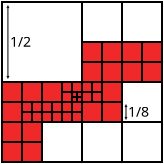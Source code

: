 <?xml version="1.0" encoding="UTF-8"?>
<dia:diagram xmlns:dia="http://www.lysator.liu.se/~alla/dia/">
  <dia:layer name="Background" visible="true" active="true">
    <dia:object type="Standard - Box" version="0" id="O0">
      <dia:attribute name="obj_pos">
        <dia:point val="15,-3"/>
      </dia:attribute>
      <dia:attribute name="obj_bb">
        <dia:rectangle val="14.95,-3.05;16.05,-1.95"/>
      </dia:attribute>
      <dia:attribute name="elem_corner">
        <dia:point val="15,-3"/>
      </dia:attribute>
      <dia:attribute name="elem_width">
        <dia:real val="1"/>
      </dia:attribute>
      <dia:attribute name="elem_height">
        <dia:real val="1"/>
      </dia:attribute>
      <dia:attribute name="border_width">
        <dia:real val="0.1"/>
      </dia:attribute>
      <dia:attribute name="inner_color">
        <dia:color val="#ef2929"/>
      </dia:attribute>
      <dia:attribute name="show_background">
        <dia:boolean val="true"/>
      </dia:attribute>
    </dia:object>
    <dia:object type="Standard - Box" version="0" id="O1">
      <dia:attribute name="obj_pos">
        <dia:point val="14,-4"/>
      </dia:attribute>
      <dia:attribute name="obj_bb">
        <dia:rectangle val="13.95,-4.05;15.05,-2.95"/>
      </dia:attribute>
      <dia:attribute name="elem_corner">
        <dia:point val="14,-4"/>
      </dia:attribute>
      <dia:attribute name="elem_width">
        <dia:real val="1"/>
      </dia:attribute>
      <dia:attribute name="elem_height">
        <dia:real val="1"/>
      </dia:attribute>
      <dia:attribute name="border_width">
        <dia:real val="0.1"/>
      </dia:attribute>
      <dia:attribute name="inner_color">
        <dia:color val="#ef2929"/>
      </dia:attribute>
      <dia:attribute name="show_background">
        <dia:boolean val="true"/>
      </dia:attribute>
    </dia:object>
    <dia:object type="Standard - Box" version="0" id="O2">
      <dia:attribute name="obj_pos">
        <dia:point val="15,-4"/>
      </dia:attribute>
      <dia:attribute name="obj_bb">
        <dia:rectangle val="14.95,-4.05;16.05,-2.95"/>
      </dia:attribute>
      <dia:attribute name="elem_corner">
        <dia:point val="15,-4"/>
      </dia:attribute>
      <dia:attribute name="elem_width">
        <dia:real val="1"/>
      </dia:attribute>
      <dia:attribute name="elem_height">
        <dia:real val="1"/>
      </dia:attribute>
      <dia:attribute name="border_width">
        <dia:real val="0.1"/>
      </dia:attribute>
      <dia:attribute name="inner_color">
        <dia:color val="#ef2929"/>
      </dia:attribute>
      <dia:attribute name="show_background">
        <dia:boolean val="true"/>
      </dia:attribute>
    </dia:object>
    <dia:object type="Standard - Box" version="0" id="O3">
      <dia:attribute name="obj_pos">
        <dia:point val="14,-5"/>
      </dia:attribute>
      <dia:attribute name="obj_bb">
        <dia:rectangle val="13.95,-5.05;15.05,-3.95"/>
      </dia:attribute>
      <dia:attribute name="elem_corner">
        <dia:point val="14,-5"/>
      </dia:attribute>
      <dia:attribute name="elem_width">
        <dia:real val="1"/>
      </dia:attribute>
      <dia:attribute name="elem_height">
        <dia:real val="1"/>
      </dia:attribute>
      <dia:attribute name="border_width">
        <dia:real val="0.1"/>
      </dia:attribute>
      <dia:attribute name="inner_color">
        <dia:color val="#ef2929"/>
      </dia:attribute>
      <dia:attribute name="show_background">
        <dia:boolean val="true"/>
      </dia:attribute>
    </dia:object>
    <dia:object type="Standard - Box" version="0" id="O4">
      <dia:attribute name="obj_pos">
        <dia:point val="14,-6"/>
      </dia:attribute>
      <dia:attribute name="obj_bb">
        <dia:rectangle val="13.95,-6.05;15.05,-4.95"/>
      </dia:attribute>
      <dia:attribute name="elem_corner">
        <dia:point val="14,-6"/>
      </dia:attribute>
      <dia:attribute name="elem_width">
        <dia:real val="1"/>
      </dia:attribute>
      <dia:attribute name="elem_height">
        <dia:real val="1"/>
      </dia:attribute>
      <dia:attribute name="border_width">
        <dia:real val="0.1"/>
      </dia:attribute>
      <dia:attribute name="inner_color">
        <dia:color val="#ef2929"/>
      </dia:attribute>
      <dia:attribute name="show_background">
        <dia:boolean val="true"/>
      </dia:attribute>
    </dia:object>
    <dia:object type="Standard - Box" version="0" id="O5">
      <dia:attribute name="obj_pos">
        <dia:point val="15,-6"/>
      </dia:attribute>
      <dia:attribute name="obj_bb">
        <dia:rectangle val="14.95,-6.05;16.05,-4.95"/>
      </dia:attribute>
      <dia:attribute name="elem_corner">
        <dia:point val="15,-6"/>
      </dia:attribute>
      <dia:attribute name="elem_width">
        <dia:real val="1"/>
      </dia:attribute>
      <dia:attribute name="elem_height">
        <dia:real val="1"/>
      </dia:attribute>
      <dia:attribute name="border_width">
        <dia:real val="0.1"/>
      </dia:attribute>
      <dia:attribute name="inner_color">
        <dia:color val="#ef2929"/>
      </dia:attribute>
      <dia:attribute name="show_background">
        <dia:boolean val="true"/>
      </dia:attribute>
    </dia:object>
    <dia:object type="Standard - Box" version="0" id="O6">
      <dia:attribute name="obj_pos">
        <dia:point val="16,-6"/>
      </dia:attribute>
      <dia:attribute name="obj_bb">
        <dia:rectangle val="15.95,-6.05;17.05,-4.95"/>
      </dia:attribute>
      <dia:attribute name="elem_corner">
        <dia:point val="16,-6"/>
      </dia:attribute>
      <dia:attribute name="elem_width">
        <dia:real val="1"/>
      </dia:attribute>
      <dia:attribute name="elem_height">
        <dia:real val="1"/>
      </dia:attribute>
      <dia:attribute name="border_width">
        <dia:real val="0.1"/>
      </dia:attribute>
      <dia:attribute name="inner_color">
        <dia:color val="#ef2929"/>
      </dia:attribute>
      <dia:attribute name="show_background">
        <dia:boolean val="true"/>
      </dia:attribute>
    </dia:object>
    <dia:object type="Standard - Box" version="0" id="O7">
      <dia:attribute name="obj_pos">
        <dia:point val="18,-5"/>
      </dia:attribute>
      <dia:attribute name="obj_bb">
        <dia:rectangle val="17.95,-5.05;19.05,-3.95"/>
      </dia:attribute>
      <dia:attribute name="elem_corner">
        <dia:point val="18,-5"/>
      </dia:attribute>
      <dia:attribute name="elem_width">
        <dia:real val="1"/>
      </dia:attribute>
      <dia:attribute name="elem_height">
        <dia:real val="1"/>
      </dia:attribute>
      <dia:attribute name="border_width">
        <dia:real val="0.1"/>
      </dia:attribute>
      <dia:attribute name="inner_color">
        <dia:color val="#ef2929"/>
      </dia:attribute>
      <dia:attribute name="show_background">
        <dia:boolean val="true"/>
      </dia:attribute>
    </dia:object>
    <dia:object type="Standard - Box" version="0" id="O8">
      <dia:attribute name="obj_pos">
        <dia:point val="19,-5"/>
      </dia:attribute>
      <dia:attribute name="obj_bb">
        <dia:rectangle val="18.95,-5.05;20.05,-3.95"/>
      </dia:attribute>
      <dia:attribute name="elem_corner">
        <dia:point val="19,-5"/>
      </dia:attribute>
      <dia:attribute name="elem_width">
        <dia:real val="1"/>
      </dia:attribute>
      <dia:attribute name="elem_height">
        <dia:real val="1"/>
      </dia:attribute>
      <dia:attribute name="border_width">
        <dia:real val="0.1"/>
      </dia:attribute>
      <dia:attribute name="inner_color">
        <dia:color val="#ef2929"/>
      </dia:attribute>
      <dia:attribute name="show_background">
        <dia:boolean val="true"/>
      </dia:attribute>
    </dia:object>
    <dia:object type="Standard - Box" version="0" id="O9">
      <dia:attribute name="obj_pos">
        <dia:point val="19,-6"/>
      </dia:attribute>
      <dia:attribute name="obj_bb">
        <dia:rectangle val="18.95,-6.05;20.05,-4.95"/>
      </dia:attribute>
      <dia:attribute name="elem_corner">
        <dia:point val="19,-6"/>
      </dia:attribute>
      <dia:attribute name="elem_width">
        <dia:real val="1"/>
      </dia:attribute>
      <dia:attribute name="elem_height">
        <dia:real val="1"/>
      </dia:attribute>
      <dia:attribute name="border_width">
        <dia:real val="0.1"/>
      </dia:attribute>
      <dia:attribute name="inner_color">
        <dia:color val="#ef2929"/>
      </dia:attribute>
      <dia:attribute name="show_background">
        <dia:boolean val="true"/>
      </dia:attribute>
    </dia:object>
    <dia:object type="Standard - Box" version="0" id="O10">
      <dia:attribute name="obj_pos">
        <dia:point val="18,-7"/>
      </dia:attribute>
      <dia:attribute name="obj_bb">
        <dia:rectangle val="17.95,-7.05;19.05,-5.95"/>
      </dia:attribute>
      <dia:attribute name="elem_corner">
        <dia:point val="18,-7"/>
      </dia:attribute>
      <dia:attribute name="elem_width">
        <dia:real val="1"/>
      </dia:attribute>
      <dia:attribute name="elem_height">
        <dia:real val="1"/>
      </dia:attribute>
      <dia:attribute name="border_width">
        <dia:real val="0.1"/>
      </dia:attribute>
      <dia:attribute name="inner_color">
        <dia:color val="#ef2929"/>
      </dia:attribute>
      <dia:attribute name="show_background">
        <dia:boolean val="true"/>
      </dia:attribute>
    </dia:object>
    <dia:object type="Standard - Box" version="0" id="O11">
      <dia:attribute name="obj_pos">
        <dia:point val="19,-7"/>
      </dia:attribute>
      <dia:attribute name="obj_bb">
        <dia:rectangle val="18.95,-7.05;20.05,-5.95"/>
      </dia:attribute>
      <dia:attribute name="elem_corner">
        <dia:point val="19,-7"/>
      </dia:attribute>
      <dia:attribute name="elem_width">
        <dia:real val="1"/>
      </dia:attribute>
      <dia:attribute name="elem_height">
        <dia:real val="1"/>
      </dia:attribute>
      <dia:attribute name="border_width">
        <dia:real val="0.1"/>
      </dia:attribute>
      <dia:attribute name="inner_color">
        <dia:color val="#ef2929"/>
      </dia:attribute>
      <dia:attribute name="show_background">
        <dia:boolean val="true"/>
      </dia:attribute>
    </dia:object>
    <dia:object type="Standard - Box" version="0" id="O12">
      <dia:attribute name="obj_pos">
        <dia:point val="18,-8"/>
      </dia:attribute>
      <dia:attribute name="obj_bb">
        <dia:rectangle val="17.95,-8.05;19.05,-6.95"/>
      </dia:attribute>
      <dia:attribute name="elem_corner">
        <dia:point val="18,-8"/>
      </dia:attribute>
      <dia:attribute name="elem_width">
        <dia:real val="1"/>
      </dia:attribute>
      <dia:attribute name="elem_height">
        <dia:real val="1"/>
      </dia:attribute>
      <dia:attribute name="border_width">
        <dia:real val="0.1"/>
      </dia:attribute>
      <dia:attribute name="inner_color">
        <dia:color val="#ef2929"/>
      </dia:attribute>
      <dia:attribute name="show_background">
        <dia:boolean val="true"/>
      </dia:attribute>
    </dia:object>
    <dia:object type="Standard - Box" version="0" id="O13">
      <dia:attribute name="obj_pos">
        <dia:point val="19,-8"/>
      </dia:attribute>
      <dia:attribute name="obj_bb">
        <dia:rectangle val="18.95,-8.05;20.05,-6.95"/>
      </dia:attribute>
      <dia:attribute name="elem_corner">
        <dia:point val="19,-8"/>
      </dia:attribute>
      <dia:attribute name="elem_width">
        <dia:real val="1"/>
      </dia:attribute>
      <dia:attribute name="elem_height">
        <dia:real val="1"/>
      </dia:attribute>
      <dia:attribute name="border_width">
        <dia:real val="0.1"/>
      </dia:attribute>
      <dia:attribute name="inner_color">
        <dia:color val="#ef2929"/>
      </dia:attribute>
      <dia:attribute name="show_background">
        <dia:boolean val="true"/>
      </dia:attribute>
    </dia:object>
    <dia:object type="Standard - Box" version="0" id="O14">
      <dia:attribute name="obj_pos">
        <dia:point val="20,-7"/>
      </dia:attribute>
      <dia:attribute name="obj_bb">
        <dia:rectangle val="19.95,-7.05;21.05,-5.95"/>
      </dia:attribute>
      <dia:attribute name="elem_corner">
        <dia:point val="20,-7"/>
      </dia:attribute>
      <dia:attribute name="elem_width">
        <dia:real val="1"/>
      </dia:attribute>
      <dia:attribute name="elem_height">
        <dia:real val="1"/>
      </dia:attribute>
      <dia:attribute name="border_width">
        <dia:real val="0.1"/>
      </dia:attribute>
      <dia:attribute name="inner_color">
        <dia:color val="#ef2929"/>
      </dia:attribute>
      <dia:attribute name="show_background">
        <dia:boolean val="true"/>
      </dia:attribute>
    </dia:object>
    <dia:object type="Standard - Box" version="0" id="O15">
      <dia:attribute name="obj_pos">
        <dia:point val="21,-7"/>
      </dia:attribute>
      <dia:attribute name="obj_bb">
        <dia:rectangle val="20.95,-7.05;22.05,-5.95"/>
      </dia:attribute>
      <dia:attribute name="elem_corner">
        <dia:point val="21,-7"/>
      </dia:attribute>
      <dia:attribute name="elem_width">
        <dia:real val="1"/>
      </dia:attribute>
      <dia:attribute name="elem_height">
        <dia:real val="1"/>
      </dia:attribute>
      <dia:attribute name="border_width">
        <dia:real val="0.1"/>
      </dia:attribute>
      <dia:attribute name="inner_color">
        <dia:color val="#ef2929"/>
      </dia:attribute>
      <dia:attribute name="show_background">
        <dia:boolean val="true"/>
      </dia:attribute>
    </dia:object>
    <dia:object type="Standard - Box" version="0" id="O16">
      <dia:attribute name="obj_pos">
        <dia:point val="20,-8"/>
      </dia:attribute>
      <dia:attribute name="obj_bb">
        <dia:rectangle val="19.95,-8.05;21.05,-6.95"/>
      </dia:attribute>
      <dia:attribute name="elem_corner">
        <dia:point val="20,-8"/>
      </dia:attribute>
      <dia:attribute name="elem_width">
        <dia:real val="1"/>
      </dia:attribute>
      <dia:attribute name="elem_height">
        <dia:real val="1"/>
      </dia:attribute>
      <dia:attribute name="border_width">
        <dia:real val="0.1"/>
      </dia:attribute>
      <dia:attribute name="inner_color">
        <dia:color val="#ef2929"/>
      </dia:attribute>
      <dia:attribute name="show_background">
        <dia:boolean val="true"/>
      </dia:attribute>
    </dia:object>
    <dia:object type="Standard - Box" version="0" id="O17">
      <dia:attribute name="obj_pos">
        <dia:point val="21,-8"/>
      </dia:attribute>
      <dia:attribute name="obj_bb">
        <dia:rectangle val="20.95,-8.05;22.05,-6.95"/>
      </dia:attribute>
      <dia:attribute name="elem_corner">
        <dia:point val="21,-8"/>
      </dia:attribute>
      <dia:attribute name="elem_width">
        <dia:real val="1"/>
      </dia:attribute>
      <dia:attribute name="elem_height">
        <dia:real val="1"/>
      </dia:attribute>
      <dia:attribute name="border_width">
        <dia:real val="0.1"/>
      </dia:attribute>
      <dia:attribute name="inner_color">
        <dia:color val="#ef2929"/>
      </dia:attribute>
      <dia:attribute name="show_background">
        <dia:boolean val="true"/>
      </dia:attribute>
    </dia:object>
    <dia:object type="Standard - Box" version="0" id="O18">
      <dia:attribute name="obj_pos">
        <dia:point val="18,-10"/>
      </dia:attribute>
      <dia:attribute name="obj_bb">
        <dia:rectangle val="17.95,-10.05;20.05,-7.95"/>
      </dia:attribute>
      <dia:attribute name="elem_corner">
        <dia:point val="18,-10"/>
      </dia:attribute>
      <dia:attribute name="elem_width">
        <dia:real val="2"/>
      </dia:attribute>
      <dia:attribute name="elem_height">
        <dia:real val="2"/>
      </dia:attribute>
      <dia:attribute name="show_background">
        <dia:boolean val="true"/>
      </dia:attribute>
    </dia:object>
    <dia:object type="Standard - Box" version="0" id="O19">
      <dia:attribute name="obj_pos">
        <dia:point val="20,-10"/>
      </dia:attribute>
      <dia:attribute name="obj_bb">
        <dia:rectangle val="19.95,-10.05;22.05,-7.95"/>
      </dia:attribute>
      <dia:attribute name="elem_corner">
        <dia:point val="20,-10"/>
      </dia:attribute>
      <dia:attribute name="elem_width">
        <dia:real val="2"/>
      </dia:attribute>
      <dia:attribute name="elem_height">
        <dia:real val="2"/>
      </dia:attribute>
      <dia:attribute name="show_background">
        <dia:boolean val="true"/>
      </dia:attribute>
    </dia:object>
    <dia:object type="Standard - Box" version="0" id="O20">
      <dia:attribute name="obj_pos">
        <dia:point val="16,-4"/>
      </dia:attribute>
      <dia:attribute name="obj_bb">
        <dia:rectangle val="15.95,-4.05;18.05,-1.95"/>
      </dia:attribute>
      <dia:attribute name="elem_corner">
        <dia:point val="16,-4"/>
      </dia:attribute>
      <dia:attribute name="elem_width">
        <dia:real val="2"/>
      </dia:attribute>
      <dia:attribute name="elem_height">
        <dia:real val="2"/>
      </dia:attribute>
      <dia:attribute name="show_background">
        <dia:boolean val="true"/>
      </dia:attribute>
    </dia:object>
    <dia:object type="Standard - Box" version="0" id="O21">
      <dia:attribute name="obj_pos">
        <dia:point val="18,-4"/>
      </dia:attribute>
      <dia:attribute name="obj_bb">
        <dia:rectangle val="17.95,-4.05;20.05,-1.95"/>
      </dia:attribute>
      <dia:attribute name="elem_corner">
        <dia:point val="18,-4"/>
      </dia:attribute>
      <dia:attribute name="elem_width">
        <dia:real val="2"/>
      </dia:attribute>
      <dia:attribute name="elem_height">
        <dia:real val="2"/>
      </dia:attribute>
      <dia:attribute name="show_background">
        <dia:boolean val="true"/>
      </dia:attribute>
    </dia:object>
    <dia:object type="Standard - Box" version="0" id="O22">
      <dia:attribute name="obj_pos">
        <dia:point val="20,-6"/>
      </dia:attribute>
      <dia:attribute name="obj_bb">
        <dia:rectangle val="19.95,-6.05;22.05,-3.95"/>
      </dia:attribute>
      <dia:attribute name="elem_corner">
        <dia:point val="20,-6"/>
      </dia:attribute>
      <dia:attribute name="elem_width">
        <dia:real val="2"/>
      </dia:attribute>
      <dia:attribute name="elem_height">
        <dia:real val="2"/>
      </dia:attribute>
      <dia:attribute name="show_background">
        <dia:boolean val="true"/>
      </dia:attribute>
    </dia:object>
    <dia:object type="Standard - Box" version="0" id="O23">
      <dia:attribute name="obj_pos">
        <dia:point val="14,-10"/>
      </dia:attribute>
      <dia:attribute name="obj_bb">
        <dia:rectangle val="13.95,-10.05;18.05,-5.95"/>
      </dia:attribute>
      <dia:attribute name="elem_corner">
        <dia:point val="14,-10"/>
      </dia:attribute>
      <dia:attribute name="elem_width">
        <dia:real val="4.0"/>
      </dia:attribute>
      <dia:attribute name="elem_height">
        <dia:real val="4"/>
      </dia:attribute>
      <dia:attribute name="show_background">
        <dia:boolean val="true"/>
      </dia:attribute>
    </dia:object>
    <dia:object type="Standard - Box" version="0" id="O24">
      <dia:attribute name="obj_pos">
        <dia:point val="15,-5"/>
      </dia:attribute>
      <dia:attribute name="obj_bb">
        <dia:rectangle val="14.95,-5.05;15.55,-4.45"/>
      </dia:attribute>
      <dia:attribute name="elem_corner">
        <dia:point val="15,-5"/>
      </dia:attribute>
      <dia:attribute name="elem_width">
        <dia:real val="0.5"/>
      </dia:attribute>
      <dia:attribute name="elem_height">
        <dia:real val="0.5"/>
      </dia:attribute>
      <dia:attribute name="border_width">
        <dia:real val="0.1"/>
      </dia:attribute>
      <dia:attribute name="inner_color">
        <dia:color val="#ef2929"/>
      </dia:attribute>
      <dia:attribute name="show_background">
        <dia:boolean val="true"/>
      </dia:attribute>
    </dia:object>
    <dia:object type="Standard - Box" version="0" id="O25">
      <dia:attribute name="obj_pos">
        <dia:point val="15.5,-5"/>
      </dia:attribute>
      <dia:attribute name="obj_bb">
        <dia:rectangle val="15.45,-5.05;16.05,-4.45"/>
      </dia:attribute>
      <dia:attribute name="elem_corner">
        <dia:point val="15.5,-5"/>
      </dia:attribute>
      <dia:attribute name="elem_width">
        <dia:real val="0.5"/>
      </dia:attribute>
      <dia:attribute name="elem_height">
        <dia:real val="0.5"/>
      </dia:attribute>
      <dia:attribute name="border_width">
        <dia:real val="0.1"/>
      </dia:attribute>
      <dia:attribute name="inner_color">
        <dia:color val="#ef2929"/>
      </dia:attribute>
      <dia:attribute name="show_background">
        <dia:boolean val="true"/>
      </dia:attribute>
    </dia:object>
    <dia:object type="Standard - Box" version="0" id="O26">
      <dia:attribute name="obj_pos">
        <dia:point val="15.5,-4.5"/>
      </dia:attribute>
      <dia:attribute name="obj_bb">
        <dia:rectangle val="15.45,-4.55;16.05,-3.95"/>
      </dia:attribute>
      <dia:attribute name="elem_corner">
        <dia:point val="15.5,-4.5"/>
      </dia:attribute>
      <dia:attribute name="elem_width">
        <dia:real val="0.5"/>
      </dia:attribute>
      <dia:attribute name="elem_height">
        <dia:real val="0.5"/>
      </dia:attribute>
      <dia:attribute name="border_width">
        <dia:real val="0.1"/>
      </dia:attribute>
      <dia:attribute name="inner_color">
        <dia:color val="#ef2929"/>
      </dia:attribute>
      <dia:attribute name="show_background">
        <dia:boolean val="true"/>
      </dia:attribute>
    </dia:object>
    <dia:object type="Standard - Box" version="0" id="O27">
      <dia:attribute name="obj_pos">
        <dia:point val="15,-4.5"/>
      </dia:attribute>
      <dia:attribute name="obj_bb">
        <dia:rectangle val="14.95,-4.55;15.55,-3.95"/>
      </dia:attribute>
      <dia:attribute name="elem_corner">
        <dia:point val="15,-4.5"/>
      </dia:attribute>
      <dia:attribute name="elem_width">
        <dia:real val="0.5"/>
      </dia:attribute>
      <dia:attribute name="elem_height">
        <dia:real val="0.5"/>
      </dia:attribute>
      <dia:attribute name="border_width">
        <dia:real val="0.1"/>
      </dia:attribute>
      <dia:attribute name="inner_color">
        <dia:color val="#ef2929"/>
      </dia:attribute>
      <dia:attribute name="show_background">
        <dia:boolean val="true"/>
      </dia:attribute>
    </dia:object>
    <dia:object type="Standard - Box" version="0" id="O28">
      <dia:attribute name="obj_pos">
        <dia:point val="17,-6"/>
      </dia:attribute>
      <dia:attribute name="obj_bb">
        <dia:rectangle val="16.95,-6.05;17.55,-5.45"/>
      </dia:attribute>
      <dia:attribute name="elem_corner">
        <dia:point val="17,-6"/>
      </dia:attribute>
      <dia:attribute name="elem_width">
        <dia:real val="0.5"/>
      </dia:attribute>
      <dia:attribute name="elem_height">
        <dia:real val="0.5"/>
      </dia:attribute>
      <dia:attribute name="border_width">
        <dia:real val="0.1"/>
      </dia:attribute>
      <dia:attribute name="inner_color">
        <dia:color val="#ef2929"/>
      </dia:attribute>
      <dia:attribute name="show_background">
        <dia:boolean val="true"/>
      </dia:attribute>
    </dia:object>
    <dia:object type="Standard - Box" version="0" id="O29">
      <dia:attribute name="obj_pos">
        <dia:point val="17.5,-6"/>
      </dia:attribute>
      <dia:attribute name="obj_bb">
        <dia:rectangle val="17.45,-6.05;18.05,-5.45"/>
      </dia:attribute>
      <dia:attribute name="elem_corner">
        <dia:point val="17.5,-6"/>
      </dia:attribute>
      <dia:attribute name="elem_width">
        <dia:real val="0.5"/>
      </dia:attribute>
      <dia:attribute name="elem_height">
        <dia:real val="0.5"/>
      </dia:attribute>
      <dia:attribute name="border_width">
        <dia:real val="0.1"/>
      </dia:attribute>
      <dia:attribute name="inner_color">
        <dia:color val="#ef2929"/>
      </dia:attribute>
      <dia:attribute name="show_background">
        <dia:boolean val="true"/>
      </dia:attribute>
    </dia:object>
    <dia:object type="Standard - Box" version="0" id="O30">
      <dia:attribute name="obj_pos">
        <dia:point val="17,-5.5"/>
      </dia:attribute>
      <dia:attribute name="obj_bb">
        <dia:rectangle val="16.95,-5.55;17.55,-4.95"/>
      </dia:attribute>
      <dia:attribute name="elem_corner">
        <dia:point val="17,-5.5"/>
      </dia:attribute>
      <dia:attribute name="elem_width">
        <dia:real val="0.5"/>
      </dia:attribute>
      <dia:attribute name="elem_height">
        <dia:real val="0.5"/>
      </dia:attribute>
      <dia:attribute name="border_width">
        <dia:real val="0.1"/>
      </dia:attribute>
      <dia:attribute name="inner_color">
        <dia:color val="#ef2929"/>
      </dia:attribute>
      <dia:attribute name="show_background">
        <dia:boolean val="true"/>
      </dia:attribute>
    </dia:object>
    <dia:object type="Standard - Line" version="0" id="O31">
      <dia:attribute name="obj_pos">
        <dia:point val="14.296,-9.85"/>
      </dia:attribute>
      <dia:attribute name="obj_bb">
        <dia:rectangle val="14.205,-9.875;14.386,-6.125"/>
      </dia:attribute>
      <dia:attribute name="conn_endpoints">
        <dia:point val="14.296,-9.85"/>
        <dia:point val="14.296,-6.15"/>
      </dia:attribute>
      <dia:attribute name="numcp">
        <dia:int val="1"/>
      </dia:attribute>
      <dia:attribute name="line_width">
        <dia:real val="0.05"/>
      </dia:attribute>
      <dia:attribute name="start_arrow">
        <dia:enum val="1"/>
      </dia:attribute>
      <dia:attribute name="start_arrow_length">
        <dia:real val="0.1"/>
      </dia:attribute>
      <dia:attribute name="start_arrow_width">
        <dia:real val="0.1"/>
      </dia:attribute>
      <dia:attribute name="end_arrow">
        <dia:enum val="1"/>
      </dia:attribute>
      <dia:attribute name="end_arrow_length">
        <dia:real val="0.1"/>
      </dia:attribute>
      <dia:attribute name="end_arrow_width">
        <dia:real val="0.1"/>
      </dia:attribute>
    </dia:object>
    <dia:object type="Standard - Text" version="1" id="O32">
      <dia:attribute name="obj_pos">
        <dia:point val="14.4,-7.765"/>
      </dia:attribute>
      <dia:attribute name="obj_bb">
        <dia:rectangle val="14.4,-8.428;15.457,-7.572"/>
      </dia:attribute>
      <dia:attribute name="text">
        <dia:composite type="text">
          <dia:attribute name="string">
            <dia:string>#1/2#</dia:string>
          </dia:attribute>
          <dia:attribute name="font">
            <dia:font family="CM Roman" style="0" name="Courier"/>
          </dia:attribute>
          <dia:attribute name="height">
            <dia:real val="0.882"/>
          </dia:attribute>
          <dia:attribute name="pos">
            <dia:point val="14.4,-7.765"/>
          </dia:attribute>
          <dia:attribute name="color">
            <dia:color val="#000000"/>
          </dia:attribute>
          <dia:attribute name="alignment">
            <dia:enum val="0"/>
          </dia:attribute>
        </dia:composite>
      </dia:attribute>
      <dia:attribute name="valign">
        <dia:enum val="3"/>
      </dia:attribute>
    </dia:object>
    <dia:object type="Standard - Text" version="1" id="O33">
      <dia:attribute name="obj_pos">
        <dia:point val="20.3,-2.765"/>
      </dia:attribute>
      <dia:attribute name="obj_bb">
        <dia:rectangle val="20.3,-3.428;21.358,-2.572"/>
      </dia:attribute>
      <dia:attribute name="text">
        <dia:composite type="text">
          <dia:attribute name="string">
            <dia:string>#1/4#</dia:string>
          </dia:attribute>
          <dia:attribute name="font">
            <dia:font family="CM Roman" style="0" name="Courier"/>
          </dia:attribute>
          <dia:attribute name="height">
            <dia:real val="0.882"/>
          </dia:attribute>
          <dia:attribute name="pos">
            <dia:point val="20.3,-2.765"/>
          </dia:attribute>
          <dia:attribute name="color">
            <dia:color val="#000000"/>
          </dia:attribute>
          <dia:attribute name="alignment">
            <dia:enum val="0"/>
          </dia:attribute>
        </dia:composite>
      </dia:attribute>
      <dia:attribute name="valign">
        <dia:enum val="3"/>
      </dia:attribute>
    </dia:object>
    <dia:object type="Standard - Text" version="1" id="O34">
      <dia:attribute name="obj_pos">
        <dia:point val="20.3,-4.265"/>
      </dia:attribute>
      <dia:attribute name="obj_bb">
        <dia:rectangle val="20.3,-4.928;21.358,-4.072"/>
      </dia:attribute>
      <dia:attribute name="text">
        <dia:composite type="text">
          <dia:attribute name="string">
            <dia:string>#1/8#</dia:string>
          </dia:attribute>
          <dia:attribute name="font">
            <dia:font family="CM Roman" style="0" name="Courier"/>
          </dia:attribute>
          <dia:attribute name="height">
            <dia:real val="0.882"/>
          </dia:attribute>
          <dia:attribute name="pos">
            <dia:point val="20.3,-4.265"/>
          </dia:attribute>
          <dia:attribute name="color">
            <dia:color val="#000000"/>
          </dia:attribute>
          <dia:attribute name="alignment">
            <dia:enum val="0"/>
          </dia:attribute>
        </dia:composite>
      </dia:attribute>
      <dia:attribute name="valign">
        <dia:enum val="3"/>
      </dia:attribute>
    </dia:object>
    <dia:object type="Standard - Line" version="0" id="O35">
      <dia:attribute name="obj_pos">
        <dia:point val="20.2,-4.9"/>
      </dia:attribute>
      <dia:attribute name="obj_bb">
        <dia:rectangle val="20.11,-4.925;20.291,-4.075"/>
      </dia:attribute>
      <dia:attribute name="conn_endpoints">
        <dia:point val="20.2,-4.9"/>
        <dia:point val="20.2,-4.1"/>
      </dia:attribute>
      <dia:attribute name="numcp">
        <dia:int val="1"/>
      </dia:attribute>
      <dia:attribute name="line_width">
        <dia:real val="0.05"/>
      </dia:attribute>
      <dia:attribute name="start_arrow">
        <dia:enum val="1"/>
      </dia:attribute>
      <dia:attribute name="start_arrow_length">
        <dia:real val="0.1"/>
      </dia:attribute>
      <dia:attribute name="start_arrow_width">
        <dia:real val="0.1"/>
      </dia:attribute>
      <dia:attribute name="end_arrow">
        <dia:enum val="1"/>
      </dia:attribute>
      <dia:attribute name="end_arrow_length">
        <dia:real val="0.1"/>
      </dia:attribute>
      <dia:attribute name="end_arrow_width">
        <dia:real val="0.1"/>
      </dia:attribute>
    </dia:object>
    <dia:object type="Standard - Line" version="0" id="O36">
      <dia:attribute name="obj_pos">
        <dia:point val="20.2,-3.85"/>
      </dia:attribute>
      <dia:attribute name="obj_bb">
        <dia:rectangle val="20.11,-3.875;20.291,-2.125"/>
      </dia:attribute>
      <dia:attribute name="conn_endpoints">
        <dia:point val="20.2,-3.85"/>
        <dia:point val="20.2,-2.15"/>
      </dia:attribute>
      <dia:attribute name="numcp">
        <dia:int val="1"/>
      </dia:attribute>
      <dia:attribute name="line_width">
        <dia:real val="0.05"/>
      </dia:attribute>
      <dia:attribute name="start_arrow">
        <dia:enum val="1"/>
      </dia:attribute>
      <dia:attribute name="start_arrow_length">
        <dia:real val="0.1"/>
      </dia:attribute>
      <dia:attribute name="start_arrow_width">
        <dia:real val="0.1"/>
      </dia:attribute>
      <dia:attribute name="end_arrow">
        <dia:enum val="1"/>
      </dia:attribute>
      <dia:attribute name="end_arrow_length">
        <dia:real val="0.1"/>
      </dia:attribute>
      <dia:attribute name="end_arrow_width">
        <dia:real val="0.1"/>
      </dia:attribute>
    </dia:object>
    <dia:object type="Standard - Box" version="0" id="O37">
      <dia:attribute name="obj_pos">
        <dia:point val="16,-5"/>
      </dia:attribute>
      <dia:attribute name="obj_bb">
        <dia:rectangle val="15.95,-5.05;16.55,-4.45"/>
      </dia:attribute>
      <dia:attribute name="elem_corner">
        <dia:point val="16,-5"/>
      </dia:attribute>
      <dia:attribute name="elem_width">
        <dia:real val="0.5"/>
      </dia:attribute>
      <dia:attribute name="elem_height">
        <dia:real val="0.5"/>
      </dia:attribute>
      <dia:attribute name="border_width">
        <dia:real val="0.1"/>
      </dia:attribute>
      <dia:attribute name="inner_color">
        <dia:color val="#ef2929"/>
      </dia:attribute>
      <dia:attribute name="show_background">
        <dia:boolean val="true"/>
      </dia:attribute>
    </dia:object>
    <dia:object type="Standard - Box" version="0" id="O38">
      <dia:attribute name="obj_pos">
        <dia:point val="16.5,-5"/>
      </dia:attribute>
      <dia:attribute name="obj_bb">
        <dia:rectangle val="16.45,-5.05;17.05,-4.45"/>
      </dia:attribute>
      <dia:attribute name="elem_corner">
        <dia:point val="16.5,-5"/>
      </dia:attribute>
      <dia:attribute name="elem_width">
        <dia:real val="0.5"/>
      </dia:attribute>
      <dia:attribute name="elem_height">
        <dia:real val="0.5"/>
      </dia:attribute>
      <dia:attribute name="border_width">
        <dia:real val="0.1"/>
      </dia:attribute>
      <dia:attribute name="inner_color">
        <dia:color val="#ef2929"/>
      </dia:attribute>
      <dia:attribute name="show_background">
        <dia:boolean val="true"/>
      </dia:attribute>
    </dia:object>
    <dia:object type="Standard - Box" version="0" id="O39">
      <dia:attribute name="obj_pos">
        <dia:point val="16.5,-4.5"/>
      </dia:attribute>
      <dia:attribute name="obj_bb">
        <dia:rectangle val="16.45,-4.55;17.05,-3.95"/>
      </dia:attribute>
      <dia:attribute name="elem_corner">
        <dia:point val="16.5,-4.5"/>
      </dia:attribute>
      <dia:attribute name="elem_width">
        <dia:real val="0.5"/>
      </dia:attribute>
      <dia:attribute name="elem_height">
        <dia:real val="0.5"/>
      </dia:attribute>
      <dia:attribute name="border_width">
        <dia:real val="0.1"/>
      </dia:attribute>
      <dia:attribute name="inner_color">
        <dia:color val="#ef2929"/>
      </dia:attribute>
      <dia:attribute name="show_background">
        <dia:boolean val="true"/>
      </dia:attribute>
    </dia:object>
    <dia:object type="Standard - Box" version="0" id="O40">
      <dia:attribute name="obj_pos">
        <dia:point val="16,-4.5"/>
      </dia:attribute>
      <dia:attribute name="obj_bb">
        <dia:rectangle val="15.95,-4.55;16.55,-3.95"/>
      </dia:attribute>
      <dia:attribute name="elem_corner">
        <dia:point val="16,-4.5"/>
      </dia:attribute>
      <dia:attribute name="elem_width">
        <dia:real val="0.5"/>
      </dia:attribute>
      <dia:attribute name="elem_height">
        <dia:real val="0.5"/>
      </dia:attribute>
      <dia:attribute name="border_width">
        <dia:real val="0.1"/>
      </dia:attribute>
      <dia:attribute name="inner_color">
        <dia:color val="#ef2929"/>
      </dia:attribute>
      <dia:attribute name="show_background">
        <dia:boolean val="true"/>
      </dia:attribute>
    </dia:object>
    <dia:object type="Standard - Box" version="0" id="O41">
      <dia:attribute name="obj_pos">
        <dia:point val="17,-5"/>
      </dia:attribute>
      <dia:attribute name="obj_bb">
        <dia:rectangle val="16.95,-5.05;17.55,-4.45"/>
      </dia:attribute>
      <dia:attribute name="elem_corner">
        <dia:point val="17,-5"/>
      </dia:attribute>
      <dia:attribute name="elem_width">
        <dia:real val="0.5"/>
      </dia:attribute>
      <dia:attribute name="elem_height">
        <dia:real val="0.5"/>
      </dia:attribute>
      <dia:attribute name="border_width">
        <dia:real val="0.1"/>
      </dia:attribute>
      <dia:attribute name="inner_color">
        <dia:color val="#ef2929"/>
      </dia:attribute>
      <dia:attribute name="show_background">
        <dia:boolean val="true"/>
      </dia:attribute>
    </dia:object>
    <dia:object type="Standard - Box" version="0" id="O42">
      <dia:attribute name="obj_pos">
        <dia:point val="17.5,-5"/>
      </dia:attribute>
      <dia:attribute name="obj_bb">
        <dia:rectangle val="17.45,-5.05;18.05,-4.45"/>
      </dia:attribute>
      <dia:attribute name="elem_corner">
        <dia:point val="17.5,-5"/>
      </dia:attribute>
      <dia:attribute name="elem_width">
        <dia:real val="0.5"/>
      </dia:attribute>
      <dia:attribute name="elem_height">
        <dia:real val="0.5"/>
      </dia:attribute>
      <dia:attribute name="border_width">
        <dia:real val="0.1"/>
      </dia:attribute>
      <dia:attribute name="inner_color">
        <dia:color val="#ef2929"/>
      </dia:attribute>
      <dia:attribute name="show_background">
        <dia:boolean val="true"/>
      </dia:attribute>
    </dia:object>
    <dia:object type="Standard - Box" version="0" id="O43">
      <dia:attribute name="obj_pos">
        <dia:point val="17.5,-4.5"/>
      </dia:attribute>
      <dia:attribute name="obj_bb">
        <dia:rectangle val="17.45,-4.55;18.05,-3.95"/>
      </dia:attribute>
      <dia:attribute name="elem_corner">
        <dia:point val="17.5,-4.5"/>
      </dia:attribute>
      <dia:attribute name="elem_width">
        <dia:real val="0.5"/>
      </dia:attribute>
      <dia:attribute name="elem_height">
        <dia:real val="0.5"/>
      </dia:attribute>
      <dia:attribute name="border_width">
        <dia:real val="0.1"/>
      </dia:attribute>
      <dia:attribute name="inner_color">
        <dia:color val="#ef2929"/>
      </dia:attribute>
      <dia:attribute name="show_background">
        <dia:boolean val="true"/>
      </dia:attribute>
    </dia:object>
    <dia:object type="Standard - Box" version="0" id="O44">
      <dia:attribute name="obj_pos">
        <dia:point val="17,-4.5"/>
      </dia:attribute>
      <dia:attribute name="obj_bb">
        <dia:rectangle val="16.95,-4.55;17.55,-3.95"/>
      </dia:attribute>
      <dia:attribute name="elem_corner">
        <dia:point val="17,-4.5"/>
      </dia:attribute>
      <dia:attribute name="elem_width">
        <dia:real val="0.5"/>
      </dia:attribute>
      <dia:attribute name="elem_height">
        <dia:real val="0.5"/>
      </dia:attribute>
      <dia:attribute name="border_width">
        <dia:real val="0.1"/>
      </dia:attribute>
      <dia:attribute name="inner_color">
        <dia:color val="#ef2929"/>
      </dia:attribute>
      <dia:attribute name="show_background">
        <dia:boolean val="true"/>
      </dia:attribute>
    </dia:object>
    <dia:object type="Standard - Box" version="0" id="O45">
      <dia:attribute name="obj_pos">
        <dia:point val="18,-6"/>
      </dia:attribute>
      <dia:attribute name="obj_bb">
        <dia:rectangle val="17.95,-6.05;18.55,-5.45"/>
      </dia:attribute>
      <dia:attribute name="elem_corner">
        <dia:point val="18,-6"/>
      </dia:attribute>
      <dia:attribute name="elem_width">
        <dia:real val="0.5"/>
      </dia:attribute>
      <dia:attribute name="elem_height">
        <dia:real val="0.5"/>
      </dia:attribute>
      <dia:attribute name="border_width">
        <dia:real val="0.1"/>
      </dia:attribute>
      <dia:attribute name="inner_color">
        <dia:color val="#ef2929"/>
      </dia:attribute>
      <dia:attribute name="show_background">
        <dia:boolean val="true"/>
      </dia:attribute>
    </dia:object>
    <dia:object type="Standard - Box" version="0" id="O46">
      <dia:attribute name="obj_pos">
        <dia:point val="18.5,-6"/>
      </dia:attribute>
      <dia:attribute name="obj_bb">
        <dia:rectangle val="18.45,-6.05;19.05,-5.45"/>
      </dia:attribute>
      <dia:attribute name="elem_corner">
        <dia:point val="18.5,-6"/>
      </dia:attribute>
      <dia:attribute name="elem_width">
        <dia:real val="0.5"/>
      </dia:attribute>
      <dia:attribute name="elem_height">
        <dia:real val="0.5"/>
      </dia:attribute>
      <dia:attribute name="border_width">
        <dia:real val="0.1"/>
      </dia:attribute>
      <dia:attribute name="inner_color">
        <dia:color val="#ef2929"/>
      </dia:attribute>
      <dia:attribute name="show_background">
        <dia:boolean val="true"/>
      </dia:attribute>
    </dia:object>
    <dia:object type="Standard - Box" version="0" id="O47">
      <dia:attribute name="obj_pos">
        <dia:point val="18.5,-5.5"/>
      </dia:attribute>
      <dia:attribute name="obj_bb">
        <dia:rectangle val="18.45,-5.55;19.05,-4.95"/>
      </dia:attribute>
      <dia:attribute name="elem_corner">
        <dia:point val="18.5,-5.5"/>
      </dia:attribute>
      <dia:attribute name="elem_width">
        <dia:real val="0.5"/>
      </dia:attribute>
      <dia:attribute name="elem_height">
        <dia:real val="0.5"/>
      </dia:attribute>
      <dia:attribute name="border_width">
        <dia:real val="0.1"/>
      </dia:attribute>
      <dia:attribute name="inner_color">
        <dia:color val="#ef2929"/>
      </dia:attribute>
      <dia:attribute name="show_background">
        <dia:boolean val="true"/>
      </dia:attribute>
    </dia:object>
    <dia:object type="Standard - Box" version="0" id="O48">
      <dia:attribute name="obj_pos">
        <dia:point val="18,-5.5"/>
      </dia:attribute>
      <dia:attribute name="obj_bb">
        <dia:rectangle val="17.95,-5.55;18.55,-4.95"/>
      </dia:attribute>
      <dia:attribute name="elem_corner">
        <dia:point val="18,-5.5"/>
      </dia:attribute>
      <dia:attribute name="elem_width">
        <dia:real val="0.5"/>
      </dia:attribute>
      <dia:attribute name="elem_height">
        <dia:real val="0.5"/>
      </dia:attribute>
      <dia:attribute name="border_width">
        <dia:real val="0.1"/>
      </dia:attribute>
      <dia:attribute name="inner_color">
        <dia:color val="#ef2929"/>
      </dia:attribute>
      <dia:attribute name="show_background">
        <dia:boolean val="true"/>
      </dia:attribute>
    </dia:object>
    <dia:object type="Standard - Box" version="0" id="O49">
      <dia:attribute name="obj_pos">
        <dia:point val="17.5,-5.25"/>
      </dia:attribute>
      <dia:attribute name="obj_bb">
        <dia:rectangle val="17.45,-5.3;17.8,-4.95"/>
      </dia:attribute>
      <dia:attribute name="elem_corner">
        <dia:point val="17.5,-5.25"/>
      </dia:attribute>
      <dia:attribute name="elem_width">
        <dia:real val="0.25"/>
      </dia:attribute>
      <dia:attribute name="elem_height">
        <dia:real val="0.25"/>
      </dia:attribute>
      <dia:attribute name="border_width">
        <dia:real val="0.1"/>
      </dia:attribute>
      <dia:attribute name="inner_color">
        <dia:color val="#ef2929"/>
      </dia:attribute>
      <dia:attribute name="show_background">
        <dia:boolean val="true"/>
      </dia:attribute>
    </dia:object>
    <dia:object type="Standard - Box" version="0" id="O50">
      <dia:attribute name="obj_pos">
        <dia:point val="17.5,-5.5"/>
      </dia:attribute>
      <dia:attribute name="obj_bb">
        <dia:rectangle val="17.45,-5.55;17.8,-5.2"/>
      </dia:attribute>
      <dia:attribute name="elem_corner">
        <dia:point val="17.5,-5.5"/>
      </dia:attribute>
      <dia:attribute name="elem_width">
        <dia:real val="0.25"/>
      </dia:attribute>
      <dia:attribute name="elem_height">
        <dia:real val="0.25"/>
      </dia:attribute>
      <dia:attribute name="border_width">
        <dia:real val="0.1"/>
      </dia:attribute>
      <dia:attribute name="inner_color">
        <dia:color val="#ef2929"/>
      </dia:attribute>
      <dia:attribute name="show_background">
        <dia:boolean val="true"/>
      </dia:attribute>
    </dia:object>
    <dia:object type="Standard - Box" version="0" id="O51">
      <dia:attribute name="obj_pos">
        <dia:point val="17.75,-5.5"/>
      </dia:attribute>
      <dia:attribute name="obj_bb">
        <dia:rectangle val="17.7,-5.55;18.05,-5.2"/>
      </dia:attribute>
      <dia:attribute name="elem_corner">
        <dia:point val="17.75,-5.5"/>
      </dia:attribute>
      <dia:attribute name="elem_width">
        <dia:real val="0.25"/>
      </dia:attribute>
      <dia:attribute name="elem_height">
        <dia:real val="0.25"/>
      </dia:attribute>
      <dia:attribute name="border_width">
        <dia:real val="0.1"/>
      </dia:attribute>
      <dia:attribute name="inner_color">
        <dia:color val="#ef2929"/>
      </dia:attribute>
      <dia:attribute name="show_background">
        <dia:boolean val="true"/>
      </dia:attribute>
    </dia:object>
    <dia:object type="Standard - Box" version="0" id="O52">
      <dia:attribute name="obj_pos">
        <dia:point val="17.75,-5.25"/>
      </dia:attribute>
      <dia:attribute name="obj_bb">
        <dia:rectangle val="17.7,-5.3;18.05,-4.95"/>
      </dia:attribute>
      <dia:attribute name="elem_corner">
        <dia:point val="17.75,-5.25"/>
      </dia:attribute>
      <dia:attribute name="elem_width">
        <dia:real val="0.25"/>
      </dia:attribute>
      <dia:attribute name="elem_height">
        <dia:real val="0.25"/>
      </dia:attribute>
      <dia:attribute name="border_width">
        <dia:real val="0.1"/>
      </dia:attribute>
      <dia:attribute name="inner_color">
        <dia:color val="#ef2929"/>
      </dia:attribute>
      <dia:attribute name="show_background">
        <dia:boolean val="true"/>
      </dia:attribute>
    </dia:object>
    <dia:object type="Standard - Box" version="0" id="O53">
      <dia:attribute name="obj_pos">
        <dia:point val="14,-3"/>
      </dia:attribute>
      <dia:attribute name="obj_bb">
        <dia:rectangle val="13.95,-3.05;15.05,-1.95"/>
      </dia:attribute>
      <dia:attribute name="elem_corner">
        <dia:point val="14,-3"/>
      </dia:attribute>
      <dia:attribute name="elem_width">
        <dia:real val="1"/>
      </dia:attribute>
      <dia:attribute name="elem_height">
        <dia:real val="1"/>
      </dia:attribute>
      <dia:attribute name="border_width">
        <dia:real val="0.1"/>
      </dia:attribute>
      <dia:attribute name="inner_color">
        <dia:color val="#ef2929"/>
      </dia:attribute>
      <dia:attribute name="show_background">
        <dia:boolean val="true"/>
      </dia:attribute>
    </dia:object>
    <dia:object type="Standard - Box" version="0" id="O54">
      <dia:attribute name="obj_pos">
        <dia:point val="20,-4"/>
      </dia:attribute>
      <dia:attribute name="obj_bb">
        <dia:rectangle val="19.95,-4.05;22.05,-1.95"/>
      </dia:attribute>
      <dia:attribute name="elem_corner">
        <dia:point val="20,-4"/>
      </dia:attribute>
      <dia:attribute name="elem_width">
        <dia:real val="2"/>
      </dia:attribute>
      <dia:attribute name="elem_height">
        <dia:real val="2"/>
      </dia:attribute>
      <dia:attribute name="show_background">
        <dia:boolean val="true"/>
      </dia:attribute>
    </dia:object>
  </dia:layer>
</dia:diagram>
